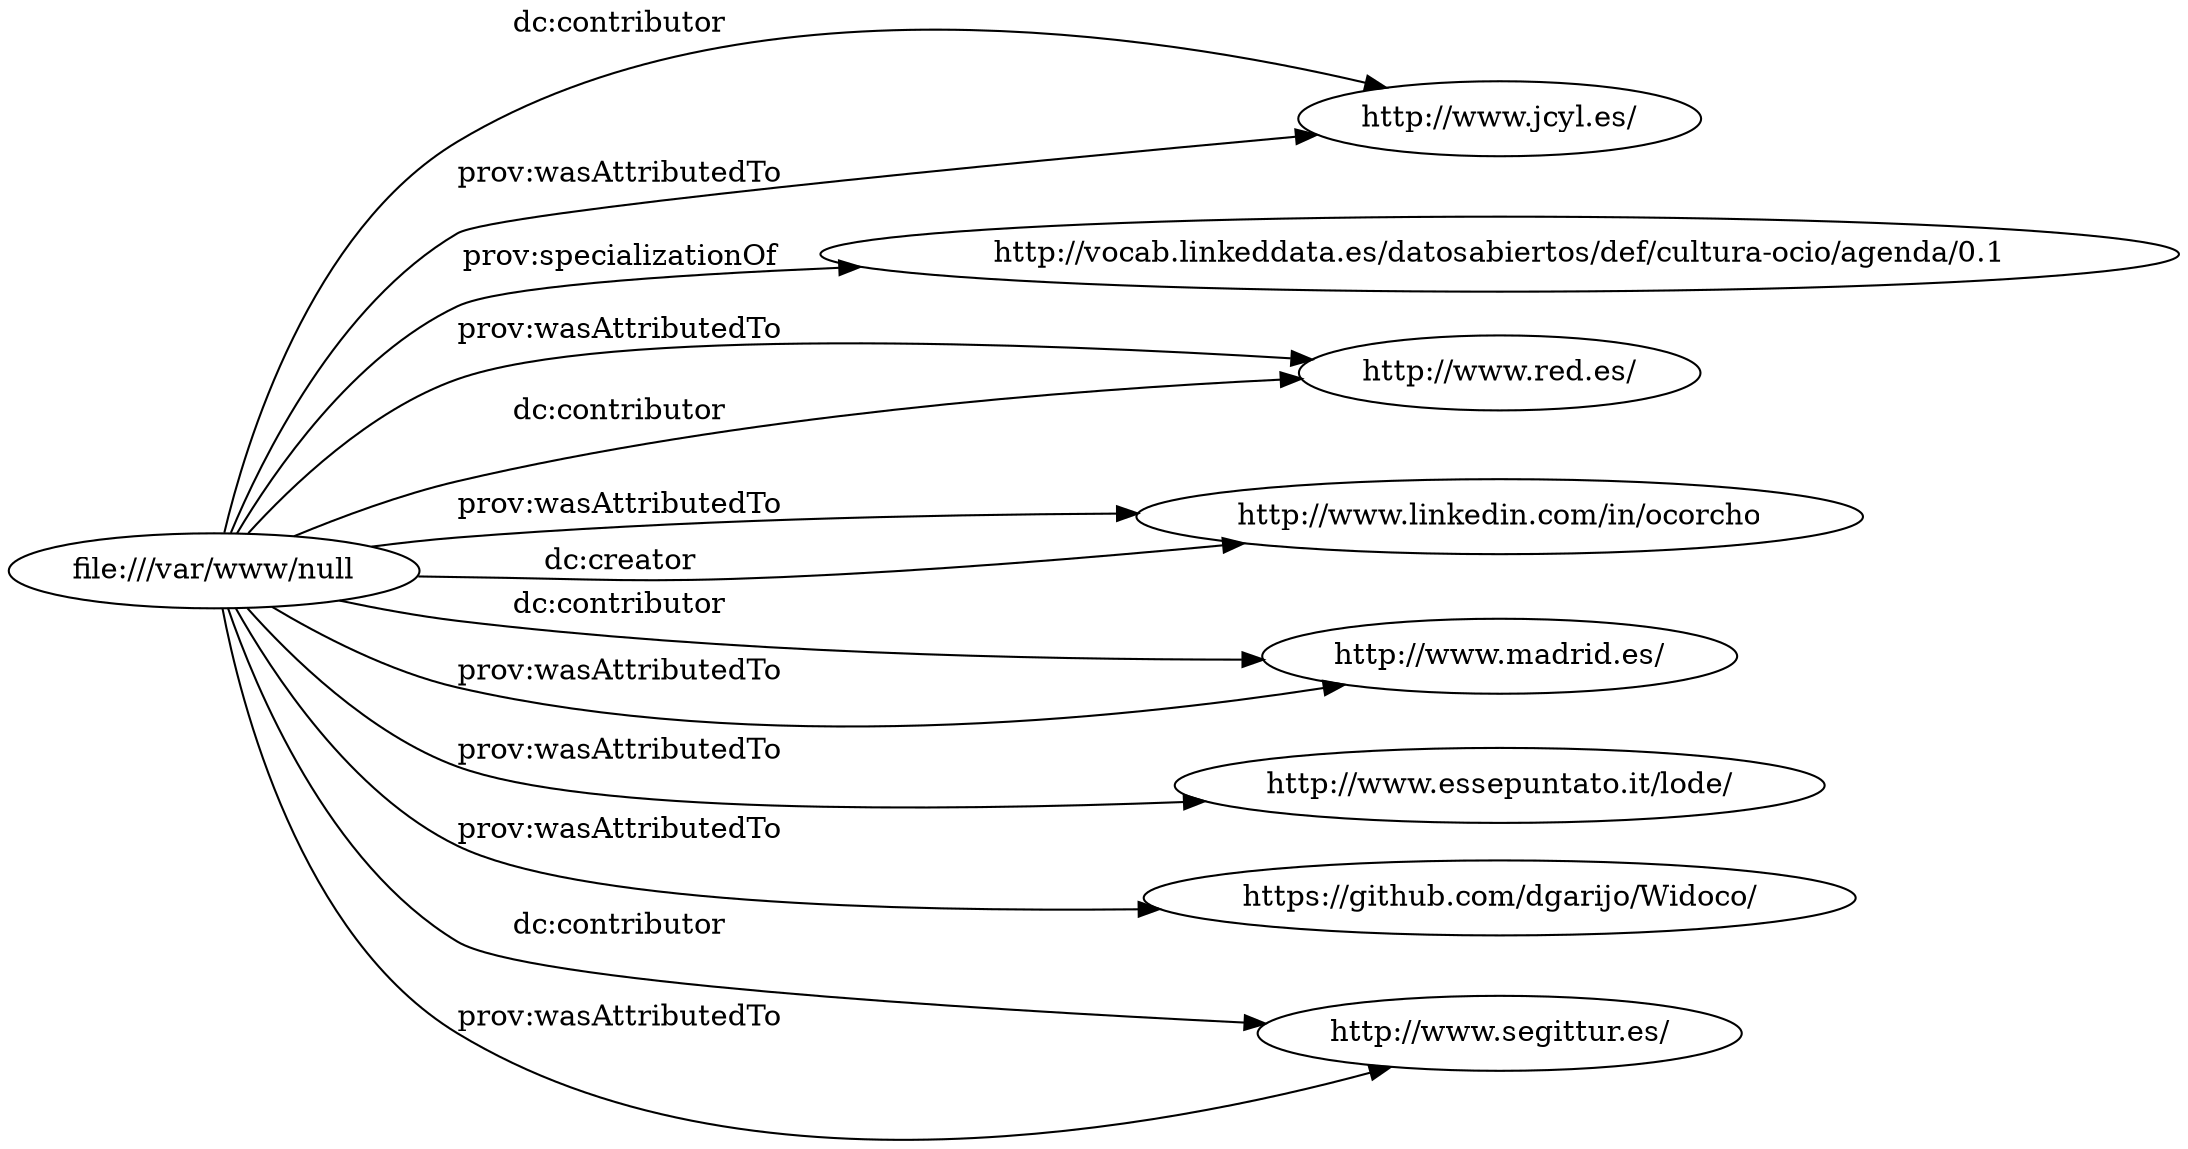 digraph ar2dtool_diagram { 
rankdir=LR;
size="1501"
	"file:///var/www/null" -> "http://www.jcyl.es/" [ label = "dc:contributor" ];
	"file:///var/www/null" -> "http://vocab.linkeddata.es/datosabiertos/def/cultura-ocio/agenda/0.1" [ label = "prov:specializationOf" ];
	"file:///var/www/null" -> "http://www.red.es/" [ label = "prov:wasAttributedTo" ];
	"file:///var/www/null" -> "http://www.linkedin.com/in/ocorcho" [ label = "prov:wasAttributedTo" ];
	"file:///var/www/null" -> "http://www.red.es/" [ label = "dc:contributor" ];
	"file:///var/www/null" -> "http://www.jcyl.es/" [ label = "prov:wasAttributedTo" ];
	"file:///var/www/null" -> "http://www.madrid.es/" [ label = "dc:contributor" ];
	"file:///var/www/null" -> "http://www.essepuntato.it/lode/" [ label = "prov:wasAttributedTo" ];
	"file:///var/www/null" -> "http://www.linkedin.com/in/ocorcho" [ label = "dc:creator" ];
	"file:///var/www/null" -> "http://www.madrid.es/" [ label = "prov:wasAttributedTo" ];
	"file:///var/www/null" -> "https://github.com/dgarijo/Widoco/" [ label = "prov:wasAttributedTo" ];
	"file:///var/www/null" -> "http://www.segittur.es/" [ label = "dc:contributor" ];
	"file:///var/www/null" -> "http://www.segittur.es/" [ label = "prov:wasAttributedTo" ];

}
